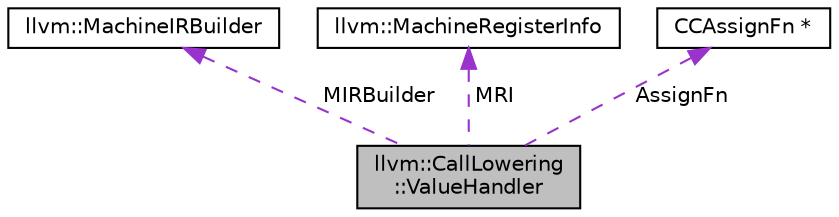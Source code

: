 digraph "llvm::CallLowering::ValueHandler"
{
 // LATEX_PDF_SIZE
  bgcolor="transparent";
  edge [fontname="Helvetica",fontsize="10",labelfontname="Helvetica",labelfontsize="10"];
  node [fontname="Helvetica",fontsize="10",shape="box"];
  Node1 [label="llvm::CallLowering\l::ValueHandler",height=0.2,width=0.4,color="black", fillcolor="grey75", style="filled", fontcolor="black",tooltip="Argument handling is mostly uniform between the four places that make these decisions: function forma..."];
  Node2 -> Node1 [dir="back",color="darkorchid3",fontsize="10",style="dashed",label=" MIRBuilder" ,fontname="Helvetica"];
  Node2 [label="llvm::MachineIRBuilder",height=0.2,width=0.4,color="black",URL="$classllvm_1_1MachineIRBuilder.html",tooltip="Helper class to build MachineInstr."];
  Node3 -> Node1 [dir="back",color="darkorchid3",fontsize="10",style="dashed",label=" MRI" ,fontname="Helvetica"];
  Node3 [label="llvm::MachineRegisterInfo",height=0.2,width=0.4,color="black",URL="$classllvm_1_1MachineRegisterInfo.html",tooltip="MachineRegisterInfo - Keep track of information for virtual and physical registers,..."];
  Node4 -> Node1 [dir="back",color="darkorchid3",fontsize="10",style="dashed",label=" AssignFn" ,fontname="Helvetica"];
  Node4 [label="CCAssignFn *",height=0.2,width=0.4,color="black",tooltip=" "];
}
